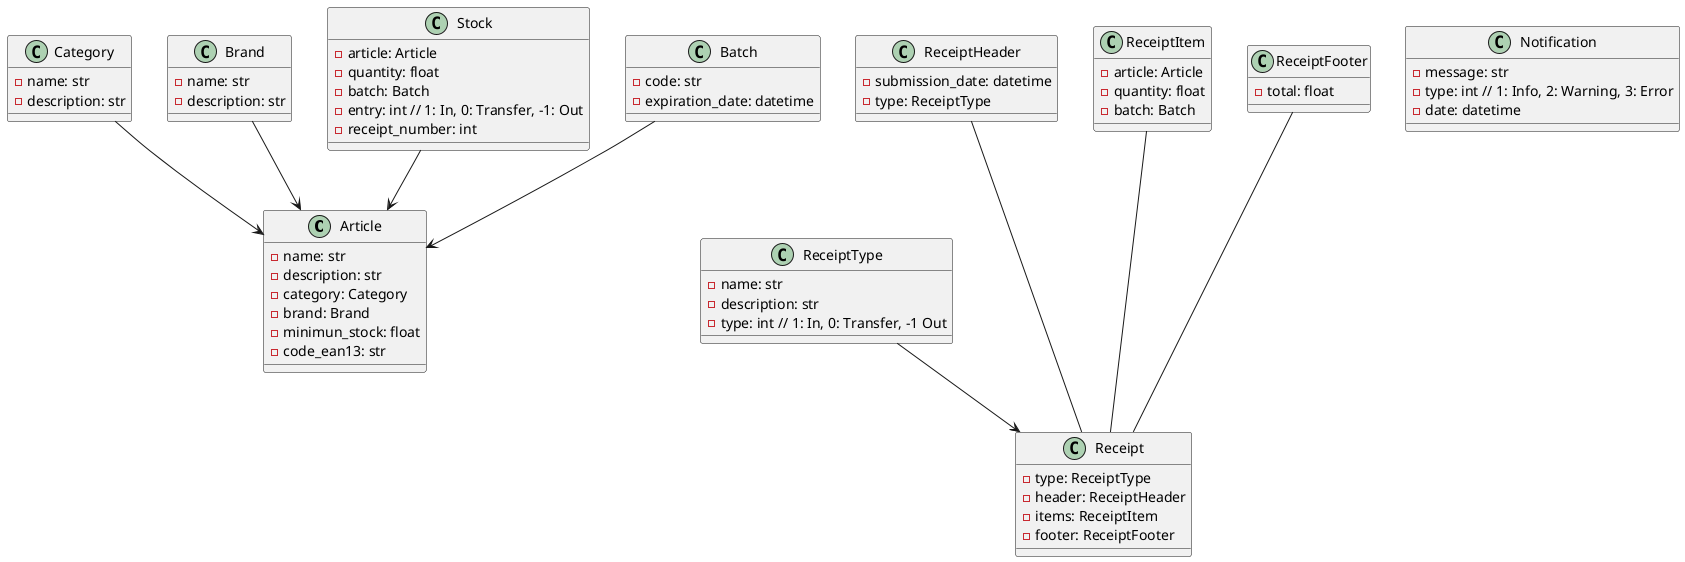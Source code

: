 @startuml ClassDiagram

class Article {
    - name: str
    - description: str 
    - category: Category
    - brand: Brand
    - minimun_stock: float
    - code_ean13: str
}

class Category {
    - name: str
    - description: str
}

class Brand {
    - name: str
    - description: str
}

class Stock {
    - article: Article
    - quantity: float
    - batch: Batch
    - entry: int // 1: In, 0: Transfer, -1: Out
    - receipt_number: int
}

class ReceiptType {
    - name: str
    - description: str
    - type: int // 1: In, 0: Transfer, -1 Out
}

class ReceiptHeader {
    - submission_date: datetime
    - type: ReceiptType
}

class ReceiptItem {
    - article: Article
    - quantity: float
    - batch: Batch
}

class ReceiptFooter {
    - total: float
}

class Receipt {
    - type: ReceiptType
    - header: ReceiptHeader
    - items: ReceiptItem
    - footer: ReceiptFooter
}

class Notification {
    - message: str
    - type: int // 1: Info, 2: Warning, 3: Error
    - date: datetime
}

class Batch {
    - code: str
    - expiration_date: datetime
}

Stock --> Article
Brand --> Article
Category --> Article
Batch --> Article

ReceiptType --> Receipt 
ReceiptHeader --- Receipt
ReceiptItem --- Receipt
ReceiptFooter --- Receipt

@enduml